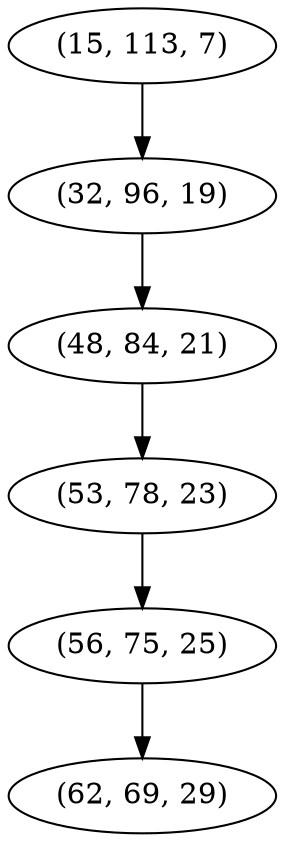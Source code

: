 digraph tree {
    "(15, 113, 7)";
    "(32, 96, 19)";
    "(48, 84, 21)";
    "(53, 78, 23)";
    "(56, 75, 25)";
    "(62, 69, 29)";
    "(15, 113, 7)" -> "(32, 96, 19)";
    "(32, 96, 19)" -> "(48, 84, 21)";
    "(48, 84, 21)" -> "(53, 78, 23)";
    "(53, 78, 23)" -> "(56, 75, 25)";
    "(56, 75, 25)" -> "(62, 69, 29)";
}
